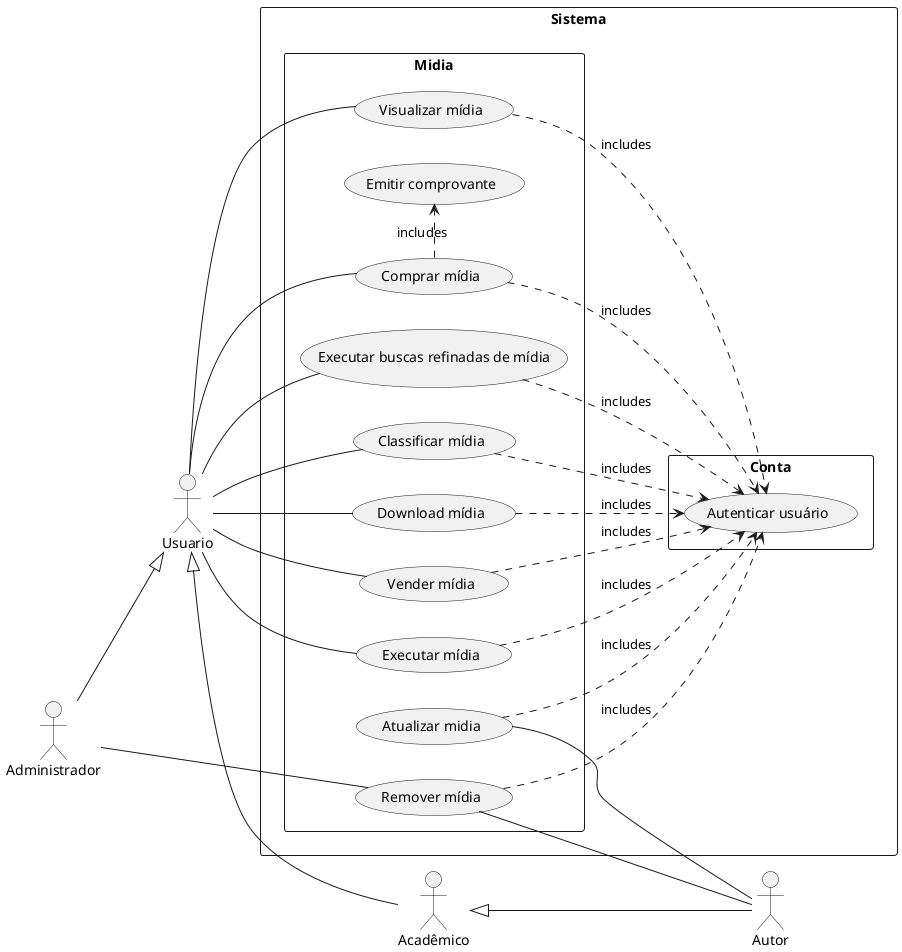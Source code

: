 @startuml midia

left to right direction

:Usuario: as Usuario
:Acadêmico: as Academico
:Administrador: as Administrador

Academico <|-down- Autor
Usuario <|- Academico
Usuario <|-up- Administrador

rectangle Sistema {
    rectangle Conta {
        (Autenticar usuário)
    }
     rectangle Midia {

            Administrador -right--- (Remover mídia)

            Autor -up- (Remover mídia)
            Autor -up- (Atualizar midia)

            (Autenticar usuário) <.up. (Remover mídia) : includes
            (Autenticar usuário) <.up. (Atualizar midia) : includes
            (Autenticar usuário) <.up. (Visualizar mídia) : includes
            (Autenticar usuário) <.up. (Executar mídia) : includes
            (Autenticar usuário) <.up. (Comprar mídia) : includes
            (Autenticar usuário) <.up. (Vender mídia) : includes
            (Autenticar usuário) <.up. (Download mídia) : includes
            (Autenticar usuário) <.up. (Classificar mídia) : includes
            (Autenticar usuário) <.up. (Executar buscas refinadas de mídia) : includes

            (Comprar mídia) .> (Emitir comprovante) : includes

            Usuario -- (Visualizar mídia)
            Usuario -- (Executar mídia)
            Usuario -- (Comprar mídia)
            Usuario -- (Vender mídia)
            Usuario -- (Download mídia)
            Usuario -- (Classificar mídia)
            Usuario -- (Executar buscas refinadas de mídia)
        }
}

@enduml